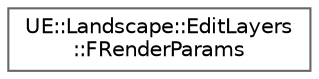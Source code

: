 digraph "Graphical Class Hierarchy"
{
 // INTERACTIVE_SVG=YES
 // LATEX_PDF_SIZE
  bgcolor="transparent";
  edge [fontname=Helvetica,fontsize=10,labelfontname=Helvetica,labelfontsize=10];
  node [fontname=Helvetica,fontsize=10,shape=box,height=0.2,width=0.4];
  rankdir="LR";
  Node0 [id="Node000000",label="UE::Landscape::EditLayers\l::FRenderParams",height=0.2,width=0.4,color="grey40", fillcolor="white", style="filled",URL="$d0/dcc/structUE_1_1Landscape_1_1EditLayers_1_1FRenderParams.html",tooltip="Struct passed to ILandscapeEditLayerRenderer's render functions."];
}

